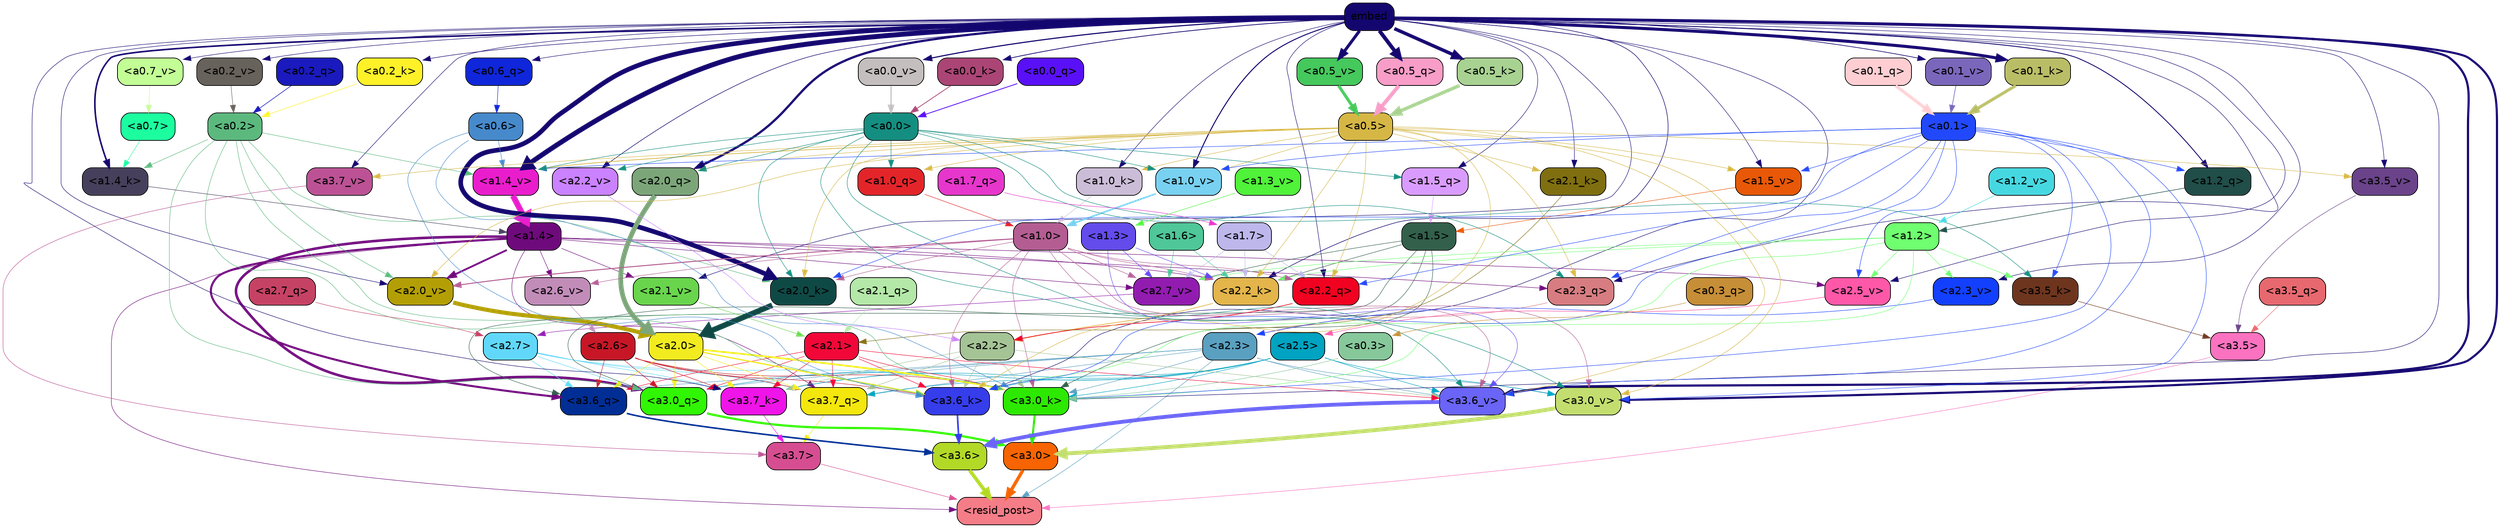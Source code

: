 strict digraph "" {
	graph [bgcolor=transparent,
		layout=dot,
		overlap=false,
		splines=true
	];
	"<a3.7>"	[color=black,
		fillcolor="#d64e91",
		fontname=Helvetica,
		shape=box,
		style="filled, rounded"];
	"<resid_post>"	[color=black,
		fillcolor="#f57d88",
		fontname=Helvetica,
		shape=box,
		style="filled, rounded"];
	"<a3.7>" -> "<resid_post>"	[color="#d64e91",
		penwidth=0.6];
	"<a3.6>"	[color=black,
		fillcolor="#b3d927",
		fontname=Helvetica,
		shape=box,
		style="filled, rounded"];
	"<a3.6>" -> "<resid_post>"	[color="#b3d927",
		penwidth=4.646730065345764];
	"<a3.5>"	[color=black,
		fillcolor="#fb72c0",
		fontname=Helvetica,
		shape=box,
		style="filled, rounded"];
	"<a3.5>" -> "<resid_post>"	[color="#fb72c0",
		penwidth=0.6];
	"<a3.0>"	[color=black,
		fillcolor="#f76401",
		fontname=Helvetica,
		shape=box,
		style="filled, rounded"];
	"<a3.0>" -> "<resid_post>"	[color="#f76401",
		penwidth=4.323132634162903];
	"<a2.3>"	[color=black,
		fillcolor="#5aa0c1",
		fontname=Helvetica,
		shape=box,
		style="filled, rounded"];
	"<a2.3>" -> "<resid_post>"	[color="#5aa0c1",
		penwidth=0.6];
	"<a3.7_q>"	[color=black,
		fillcolor="#f4e70d",
		fontname=Helvetica,
		shape=box,
		style="filled, rounded"];
	"<a2.3>" -> "<a3.7_q>"	[color="#5aa0c1",
		penwidth=0.6];
	"<a3.6_q>"	[color=black,
		fillcolor="#002e95",
		fontname=Helvetica,
		shape=box,
		style="filled, rounded"];
	"<a2.3>" -> "<a3.6_q>"	[color="#5aa0c1",
		penwidth=0.6];
	"<a3.0_q>"	[color=black,
		fillcolor="#31f603",
		fontname=Helvetica,
		shape=box,
		style="filled, rounded"];
	"<a2.3>" -> "<a3.0_q>"	[color="#5aa0c1",
		penwidth=0.6];
	"<a3.7_k>"	[color=black,
		fillcolor="#ef14e8",
		fontname=Helvetica,
		shape=box,
		style="filled, rounded"];
	"<a2.3>" -> "<a3.7_k>"	[color="#5aa0c1",
		penwidth=0.6];
	"<a3.0_k>"	[color=black,
		fillcolor="#2de901",
		fontname=Helvetica,
		shape=box,
		style="filled, rounded"];
	"<a2.3>" -> "<a3.0_k>"	[color="#5aa0c1",
		penwidth=0.6];
	"<a3.6_v>"	[color=black,
		fillcolor="#6a64f7",
		fontname=Helvetica,
		shape=box,
		style="filled, rounded"];
	"<a2.3>" -> "<a3.6_v>"	[color="#5aa0c1",
		penwidth=0.6];
	"<a3.0_v>"	[color=black,
		fillcolor="#c3de6f",
		fontname=Helvetica,
		shape=box,
		style="filled, rounded"];
	"<a2.3>" -> "<a3.0_v>"	[color="#5aa0c1",
		penwidth=0.6];
	"<a1.4>"	[color=black,
		fillcolor="#6f0a7c",
		fontname=Helvetica,
		shape=box,
		style="filled, rounded"];
	"<a1.4>" -> "<resid_post>"	[color="#6f0a7c",
		penwidth=0.6];
	"<a1.4>" -> "<a3.7_q>"	[color="#6f0a7c",
		penwidth=0.6];
	"<a1.4>" -> "<a3.6_q>"	[color="#6f0a7c",
		penwidth=2.700703263282776];
	"<a1.4>" -> "<a3.0_q>"	[color="#6f0a7c",
		penwidth=3.34255850315094];
	"<a2.3_q>"	[color=black,
		fillcolor="#d77d81",
		fontname=Helvetica,
		shape=box,
		style="filled, rounded"];
	"<a1.4>" -> "<a2.3_q>"	[color="#6f0a7c",
		penwidth=0.6];
	"<a2.2_k>"	[color=black,
		fillcolor="#e3b54b",
		fontname=Helvetica,
		shape=box,
		style="filled, rounded"];
	"<a1.4>" -> "<a2.2_k>"	[color="#6f0a7c",
		penwidth=0.6];
	"<a2.7_v>"	[color=black,
		fillcolor="#921cb0",
		fontname=Helvetica,
		shape=box,
		style="filled, rounded"];
	"<a1.4>" -> "<a2.7_v>"	[color="#6f0a7c",
		penwidth=0.6];
	"<a2.6_v>"	[color=black,
		fillcolor="#c28cb9",
		fontname=Helvetica,
		shape=box,
		style="filled, rounded"];
	"<a1.4>" -> "<a2.6_v>"	[color="#6f0a7c",
		penwidth=0.6];
	"<a2.5_v>"	[color=black,
		fillcolor="#ff58a8",
		fontname=Helvetica,
		shape=box,
		style="filled, rounded"];
	"<a1.4>" -> "<a2.5_v>"	[color="#6f0a7c",
		penwidth=0.6];
	"<a2.1_v>"	[color=black,
		fillcolor="#69d54d",
		fontname=Helvetica,
		shape=box,
		style="filled, rounded"];
	"<a1.4>" -> "<a2.1_v>"	[color="#6f0a7c",
		penwidth=0.6];
	"<a2.0_v>"	[color=black,
		fillcolor="#b39f05",
		fontname=Helvetica,
		shape=box,
		style="filled, rounded"];
	"<a1.4>" -> "<a2.0_v>"	[color="#6f0a7c",
		penwidth=2.387977123260498];
	"<a3.7_q>" -> "<a3.7>"	[color="#f4e70d",
		penwidth=0.6];
	"<a3.6_q>" -> "<a3.6>"	[color="#002e95",
		penwidth=2.03758105635643];
	"<a3.5_q>"	[color=black,
		fillcolor="#e8686f",
		fontname=Helvetica,
		shape=box,
		style="filled, rounded"];
	"<a3.5_q>" -> "<a3.5>"	[color="#e8686f",
		penwidth=0.6];
	"<a3.0_q>" -> "<a3.0>"	[color="#31f603",
		penwidth=2.8638100624084473];
	"<a3.7_k>" -> "<a3.7>"	[color="#ef14e8",
		penwidth=0.6];
	"<a3.6_k>"	[color=black,
		fillcolor="#363deb",
		fontname=Helvetica,
		shape=box,
		style="filled, rounded"];
	"<a3.6_k>" -> "<a3.6>"	[color="#363deb",
		penwidth=2.174198240041733];
	"<a3.5_k>"	[color=black,
		fillcolor="#6e351e",
		fontname=Helvetica,
		shape=box,
		style="filled, rounded"];
	"<a3.5_k>" -> "<a3.5>"	[color="#6e351e",
		penwidth=0.6];
	"<a3.0_k>" -> "<a3.0>"	[color="#2de901",
		penwidth=2.6274144649505615];
	"<a3.7_v>"	[color=black,
		fillcolor="#bc5295",
		fontname=Helvetica,
		shape=box,
		style="filled, rounded"];
	"<a3.7_v>" -> "<a3.7>"	[color="#bc5295",
		penwidth=0.6];
	"<a3.6_v>" -> "<a3.6>"	[color="#6a64f7",
		penwidth=5.002329230308533];
	"<a3.5_v>"	[color=black,
		fillcolor="#6a438a",
		fontname=Helvetica,
		shape=box,
		style="filled, rounded"];
	"<a3.5_v>" -> "<a3.5>"	[color="#6a438a",
		penwidth=0.6];
	"<a3.0_v>" -> "<a3.0>"	[color="#c3de6f",
		penwidth=5.188832879066467];
	"<a2.7>"	[color=black,
		fillcolor="#61d8fa",
		fontname=Helvetica,
		shape=box,
		style="filled, rounded"];
	"<a2.7>" -> "<a3.7_q>"	[color="#61d8fa",
		penwidth=0.6];
	"<a2.7>" -> "<a3.6_q>"	[color="#61d8fa",
		penwidth=0.6];
	"<a2.7>" -> "<a3.0_q>"	[color="#61d8fa",
		penwidth=0.6];
	"<a2.7>" -> "<a3.7_k>"	[color="#61d8fa",
		penwidth=0.6];
	"<a2.7>" -> "<a3.0_k>"	[color="#61d8fa",
		penwidth=0.6];
	"<a2.6>"	[color=black,
		fillcolor="#c71726",
		fontname=Helvetica,
		shape=box,
		style="filled, rounded"];
	"<a2.6>" -> "<a3.7_q>"	[color="#c71726",
		penwidth=0.6];
	"<a2.6>" -> "<a3.6_q>"	[color="#c71726",
		penwidth=0.6];
	"<a2.6>" -> "<a3.0_q>"	[color="#c71726",
		penwidth=0.6];
	"<a2.6>" -> "<a3.7_k>"	[color="#c71726",
		penwidth=0.6];
	"<a2.6>" -> "<a3.6_k>"	[color="#c71726",
		penwidth=0.6];
	"<a2.6>" -> "<a3.0_k>"	[color="#c71726",
		penwidth=0.6];
	"<a2.5>"	[color=black,
		fillcolor="#00a3c1",
		fontname=Helvetica,
		shape=box,
		style="filled, rounded"];
	"<a2.5>" -> "<a3.7_q>"	[color="#00a3c1",
		penwidth=0.6];
	"<a2.5>" -> "<a3.0_q>"	[color="#00a3c1",
		penwidth=0.6];
	"<a2.5>" -> "<a3.7_k>"	[color="#00a3c1",
		penwidth=0.6];
	"<a2.5>" -> "<a3.6_k>"	[color="#00a3c1",
		penwidth=0.6];
	"<a2.5>" -> "<a3.0_k>"	[color="#00a3c1",
		penwidth=0.6];
	"<a2.5>" -> "<a3.6_v>"	[color="#00a3c1",
		penwidth=0.6];
	"<a2.5>" -> "<a3.0_v>"	[color="#00a3c1",
		penwidth=0.6];
	"<a2.2>"	[color=black,
		fillcolor="#a5c495",
		fontname=Helvetica,
		shape=box,
		style="filled, rounded"];
	"<a2.2>" -> "<a3.7_q>"	[color="#a5c495",
		penwidth=0.6];
	"<a2.2>" -> "<a3.7_k>"	[color="#a5c495",
		penwidth=0.6];
	"<a2.2>" -> "<a3.6_k>"	[color="#a5c495",
		penwidth=0.6];
	"<a2.2>" -> "<a3.0_k>"	[color="#a5c495",
		penwidth=0.6];
	"<a2.2>" -> "<a3.6_v>"	[color="#a5c495",
		penwidth=0.6];
	"<a2.1>"	[color=black,
		fillcolor="#f20838",
		fontname=Helvetica,
		shape=box,
		style="filled, rounded"];
	"<a2.1>" -> "<a3.7_q>"	[color="#f20838",
		penwidth=0.6];
	"<a2.1>" -> "<a3.6_q>"	[color="#f20838",
		penwidth=0.6];
	"<a2.1>" -> "<a3.0_q>"	[color="#f20838",
		penwidth=0.6];
	"<a2.1>" -> "<a3.7_k>"	[color="#f20838",
		penwidth=0.6];
	"<a2.1>" -> "<a3.6_k>"	[color="#f20838",
		penwidth=0.6];
	"<a2.1>" -> "<a3.0_k>"	[color="#f20838",
		penwidth=0.6];
	"<a2.1>" -> "<a3.6_v>"	[color="#f20838",
		penwidth=0.6];
	"<a2.0>"	[color=black,
		fillcolor="#f2eb20",
		fontname=Helvetica,
		shape=box,
		style="filled, rounded"];
	"<a2.0>" -> "<a3.7_q>"	[color="#f2eb20",
		penwidth=0.6];
	"<a2.0>" -> "<a3.6_q>"	[color="#f2eb20",
		penwidth=0.6];
	"<a2.0>" -> "<a3.0_q>"	[color="#f2eb20",
		penwidth=0.6];
	"<a2.0>" -> "<a3.7_k>"	[color="#f2eb20",
		penwidth=0.6];
	"<a2.0>" -> "<a3.6_k>"	[color="#f2eb20",
		penwidth=1.6454488784074783];
	"<a2.0>" -> "<a3.0_k>"	[color="#f2eb20",
		penwidth=2.2218968719244003];
	"<a1.5>"	[color=black,
		fillcolor="#32604b",
		fontname=Helvetica,
		shape=box,
		style="filled, rounded"];
	"<a1.5>" -> "<a3.6_q>"	[color="#32604b",
		penwidth=0.6];
	"<a1.5>" -> "<a3.0_q>"	[color="#32604b",
		penwidth=0.6];
	"<a1.5>" -> "<a3.0_k>"	[color="#32604b",
		penwidth=0.6];
	"<a1.5>" -> "<a2.2_k>"	[color="#32604b",
		penwidth=0.6];
	"<a1.5>" -> "<a2.7_v>"	[color="#32604b",
		penwidth=0.6];
	"<a0.2>"	[color=black,
		fillcolor="#5cb97e",
		fontname=Helvetica,
		shape=box,
		style="filled, rounded"];
	"<a0.2>" -> "<a3.0_q>"	[color="#5cb97e",
		penwidth=0.6];
	"<a0.2>" -> "<a3.6_k>"	[color="#5cb97e",
		penwidth=0.6];
	"<a0.2>" -> "<a3.0_k>"	[color="#5cb97e",
		penwidth=0.6];
	"<a2.0_k>"	[color=black,
		fillcolor="#0f4945",
		fontname=Helvetica,
		shape=box,
		style="filled, rounded"];
	"<a0.2>" -> "<a2.0_k>"	[color="#5cb97e",
		penwidth=0.6];
	"<a0.2>" -> "<a2.0_v>"	[color="#5cb97e",
		penwidth=0.6];
	"<a1.4_k>"	[color=black,
		fillcolor="#46405c",
		fontname=Helvetica,
		shape=box,
		style="filled, rounded"];
	"<a0.2>" -> "<a1.4_k>"	[color="#5cb97e",
		penwidth=0.6];
	"<a1.4_v>"	[color=black,
		fillcolor="#ea1dcd",
		fontname=Helvetica,
		shape=box,
		style="filled, rounded"];
	"<a0.2>" -> "<a1.4_v>"	[color="#5cb97e",
		penwidth=0.6];
	embed	[color=black,
		fillcolor="#13066e",
		fontname=Helvetica,
		shape=box,
		style="filled, rounded"];
	embed -> "<a3.7_k>"	[color="#13066e",
		penwidth=0.6];
	embed -> "<a3.6_k>"	[color="#13066e",
		penwidth=0.6];
	embed -> "<a3.0_k>"	[color="#13066e",
		penwidth=0.6];
	embed -> "<a3.7_v>"	[color="#13066e",
		penwidth=0.6];
	embed -> "<a3.6_v>"	[color="#13066e",
		penwidth=2.8301228284835815];
	embed -> "<a3.5_v>"	[color="#13066e",
		penwidth=0.6];
	embed -> "<a3.0_v>"	[color="#13066e",
		penwidth=2.7660785913467407];
	embed -> "<a2.3_q>"	[color="#13066e",
		penwidth=0.6];
	"<a2.2_q>"	[color=black,
		fillcolor="#f10220",
		fontname=Helvetica,
		shape=box,
		style="filled, rounded"];
	embed -> "<a2.2_q>"	[color="#13066e",
		penwidth=0.6];
	"<a2.0_q>"	[color=black,
		fillcolor="#7ca67a",
		fontname=Helvetica,
		shape=box,
		style="filled, rounded"];
	embed -> "<a2.0_q>"	[color="#13066e",
		penwidth=2.918822765350342];
	embed -> "<a2.2_k>"	[color="#13066e",
		penwidth=0.7099294662475586];
	"<a2.1_k>"	[color=black,
		fillcolor="#806f10",
		fontname=Helvetica,
		shape=box,
		style="filled, rounded"];
	embed -> "<a2.1_k>"	[color="#13066e",
		penwidth=0.6];
	embed -> "<a2.0_k>"	[color="#13066e",
		penwidth=6.075345039367676];
	embed -> "<a2.5_v>"	[color="#13066e",
		penwidth=0.6];
	"<a2.3_v>"	[color=black,
		fillcolor="#1340ff",
		fontname=Helvetica,
		shape=box,
		style="filled, rounded"];
	embed -> "<a2.3_v>"	[color="#13066e",
		penwidth=0.6];
	"<a2.2_v>"	[color=black,
		fillcolor="#ca82fe",
		fontname=Helvetica,
		shape=box,
		style="filled, rounded"];
	embed -> "<a2.2_v>"	[color="#13066e",
		penwidth=0.6909599304199219];
	embed -> "<a2.1_v>"	[color="#13066e",
		penwidth=0.6];
	embed -> "<a2.0_v>"	[color="#13066e",
		penwidth=0.6];
	"<a1.5_q>"	[color=black,
		fillcolor="#d99cfe",
		fontname=Helvetica,
		shape=box,
		style="filled, rounded"];
	embed -> "<a1.5_q>"	[color="#13066e",
		penwidth=0.6];
	"<a1.2_q>"	[color=black,
		fillcolor="#214e49",
		fontname=Helvetica,
		shape=box,
		style="filled, rounded"];
	embed -> "<a1.2_q>"	[color="#13066e",
		penwidth=1.1075286865234375];
	embed -> "<a1.4_k>"	[color="#13066e",
		penwidth=2.043105125427246];
	"<a1.0_k>"	[color=black,
		fillcolor="#cbbdd7",
		fontname=Helvetica,
		shape=box,
		style="filled, rounded"];
	embed -> "<a1.0_k>"	[color="#13066e",
		penwidth=0.6];
	"<a1.5_v>"	[color=black,
		fillcolor="#e85807",
		fontname=Helvetica,
		shape=box,
		style="filled, rounded"];
	embed -> "<a1.5_v>"	[color="#13066e",
		penwidth=0.6];
	embed -> "<a1.4_v>"	[color="#13066e",
		penwidth=6.46385931968689];
	"<a1.0_v>"	[color=black,
		fillcolor="#78d1f1",
		fontname=Helvetica,
		shape=box,
		style="filled, rounded"];
	embed -> "<a1.0_v>"	[color="#13066e",
		penwidth=1.273291826248169];
	"<a0.6_q>"	[color=black,
		fillcolor="#0f26da",
		fontname=Helvetica,
		shape=box,
		style="filled, rounded"];
	embed -> "<a0.6_q>"	[color="#13066e",
		penwidth=0.6];
	"<a0.5_q>"	[color=black,
		fillcolor="#f89dc7",
		fontname=Helvetica,
		shape=box,
		style="filled, rounded"];
	embed -> "<a0.5_q>"	[color="#13066e",
		penwidth=4.941530704498291];
	"<a0.5_k>"	[color=black,
		fillcolor="#a8d291",
		fontname=Helvetica,
		shape=box,
		style="filled, rounded"];
	embed -> "<a0.5_k>"	[color="#13066e",
		penwidth=4.426396369934082];
	"<a0.2_k>"	[color=black,
		fillcolor="#fff128",
		fontname=Helvetica,
		shape=box,
		style="filled, rounded"];
	embed -> "<a0.2_k>"	[color="#13066e",
		penwidth=0.6546797752380371];
	"<a0.1_k>"	[color=black,
		fillcolor="#b9be66",
		fontname=Helvetica,
		shape=box,
		style="filled, rounded"];
	embed -> "<a0.1_k>"	[color="#13066e",
		penwidth=3.930372714996338];
	"<a0.0_k>"	[color=black,
		fillcolor="#ab4575",
		fontname=Helvetica,
		shape=box,
		style="filled, rounded"];
	embed -> "<a0.0_k>"	[color="#13066e",
		penwidth=0.9408226013183594];
	"<a0.7_v>"	[color=black,
		fillcolor="#c2fe95",
		fontname=Helvetica,
		shape=box,
		style="filled, rounded"];
	embed -> "<a0.7_v>"	[color="#13066e",
		penwidth=0.6];
	"<a0.5_v>"	[color=black,
		fillcolor="#45c85c",
		fontname=Helvetica,
		shape=box,
		style="filled, rounded"];
	embed -> "<a0.5_v>"	[color="#13066e",
		penwidth=3.920696496963501];
	"<a0.2_v>"	[color=black,
		fillcolor="#68625c",
		fontname=Helvetica,
		shape=box,
		style="filled, rounded"];
	embed -> "<a0.2_v>"	[color="#13066e",
		penwidth=0.6];
	"<a0.1_v>"	[color=black,
		fillcolor="#7a67bc",
		fontname=Helvetica,
		shape=box,
		style="filled, rounded"];
	embed -> "<a0.1_v>"	[color="#13066e",
		penwidth=0.8145098686218262];
	"<a0.0_v>"	[color=black,
		fillcolor="#c4bebe",
		fontname=Helvetica,
		shape=box,
		style="filled, rounded"];
	embed -> "<a0.0_v>"	[color="#13066e",
		penwidth=1.426530361175537];
	"<a1.2>"	[color=black,
		fillcolor="#6fff70",
		fontname=Helvetica,
		shape=box,
		style="filled, rounded"];
	"<a1.2>" -> "<a3.6_k>"	[color="#6fff70",
		penwidth=0.6];
	"<a1.2>" -> "<a3.5_k>"	[color="#6fff70",
		penwidth=0.6];
	"<a1.2>" -> "<a3.0_k>"	[color="#6fff70",
		penwidth=0.6];
	"<a1.2>" -> "<a2.2_k>"	[color="#6fff70",
		penwidth=0.6];
	"<a1.2>" -> "<a2.7_v>"	[color="#6fff70",
		penwidth=0.6];
	"<a1.2>" -> "<a2.5_v>"	[color="#6fff70",
		penwidth=0.6];
	"<a1.2>" -> "<a2.3_v>"	[color="#6fff70",
		penwidth=0.6];
	"<a1.0>"	[color=black,
		fillcolor="#b45d93",
		fontname=Helvetica,
		shape=box,
		style="filled, rounded"];
	"<a1.0>" -> "<a3.6_k>"	[color="#b45d93",
		penwidth=0.6];
	"<a1.0>" -> "<a3.0_k>"	[color="#b45d93",
		penwidth=0.6];
	"<a1.0>" -> "<a3.6_v>"	[color="#b45d93",
		penwidth=0.6];
	"<a1.0>" -> "<a3.0_v>"	[color="#b45d93",
		penwidth=0.6];
	"<a1.0>" -> "<a2.2_q>"	[color="#b45d93",
		penwidth=0.6];
	"<a1.0>" -> "<a2.2_k>"	[color="#b45d93",
		penwidth=0.6];
	"<a1.0>" -> "<a2.0_k>"	[color="#b45d93",
		penwidth=0.6];
	"<a1.0>" -> "<a2.7_v>"	[color="#b45d93",
		penwidth=0.6];
	"<a1.0>" -> "<a2.6_v>"	[color="#b45d93",
		penwidth=0.6];
	"<a1.0>" -> "<a2.0_v>"	[color="#b45d93",
		penwidth=1.2435333728790283];
	"<a0.6>"	[color=black,
		fillcolor="#468acc",
		fontname=Helvetica,
		shape=box,
		style="filled, rounded"];
	"<a0.6>" -> "<a3.6_k>"	[color="#468acc",
		penwidth=0.6];
	"<a0.6>" -> "<a3.0_k>"	[color="#468acc",
		penwidth=0.6];
	"<a0.6>" -> "<a1.4_v>"	[color="#468acc",
		penwidth=0.6];
	"<a0.5>"	[color=black,
		fillcolor="#d6b745",
		fontname=Helvetica,
		shape=box,
		style="filled, rounded"];
	"<a0.5>" -> "<a3.6_k>"	[color="#d6b745",
		penwidth=0.6];
	"<a0.5>" -> "<a3.7_v>"	[color="#d6b745",
		penwidth=0.6];
	"<a0.5>" -> "<a3.6_v>"	[color="#d6b745",
		penwidth=0.6];
	"<a0.5>" -> "<a3.5_v>"	[color="#d6b745",
		penwidth=0.6];
	"<a0.5>" -> "<a3.0_v>"	[color="#d6b745",
		penwidth=0.6124261617660522];
	"<a0.5>" -> "<a2.3_q>"	[color="#d6b745",
		penwidth=0.6];
	"<a0.5>" -> "<a2.2_q>"	[color="#d6b745",
		penwidth=0.6];
	"<a0.5>" -> "<a2.0_q>"	[color="#d6b745",
		penwidth=0.6];
	"<a0.5>" -> "<a2.2_k>"	[color="#d6b745",
		penwidth=0.6];
	"<a0.5>" -> "<a2.1_k>"	[color="#d6b745",
		penwidth=0.6];
	"<a0.5>" -> "<a2.0_k>"	[color="#d6b745",
		penwidth=0.6112704277038574];
	"<a0.5>" -> "<a2.0_v>"	[color="#d6b745",
		penwidth=0.6];
	"<a1.0_q>"	[color=black,
		fillcolor="#e3252a",
		fontname=Helvetica,
		shape=box,
		style="filled, rounded"];
	"<a0.5>" -> "<a1.0_q>"	[color="#d6b745",
		penwidth=0.6];
	"<a0.5>" -> "<a1.0_k>"	[color="#d6b745",
		penwidth=0.6];
	"<a0.5>" -> "<a1.5_v>"	[color="#d6b745",
		penwidth=0.6];
	"<a0.5>" -> "<a1.4_v>"	[color="#d6b745",
		penwidth=0.9145197868347168];
	"<a0.5>" -> "<a1.0_v>"	[color="#d6b745",
		penwidth=0.6];
	"<a0.1>"	[color=black,
		fillcolor="#2148fb",
		fontname=Helvetica,
		shape=box,
		style="filled, rounded"];
	"<a0.1>" -> "<a3.6_k>"	[color="#2148fb",
		penwidth=0.6];
	"<a0.1>" -> "<a3.5_k>"	[color="#2148fb",
		penwidth=0.6];
	"<a0.1>" -> "<a3.0_k>"	[color="#2148fb",
		penwidth=0.6];
	"<a0.1>" -> "<a3.6_v>"	[color="#2148fb",
		penwidth=0.6];
	"<a0.1>" -> "<a3.0_v>"	[color="#2148fb",
		penwidth=0.6];
	"<a0.1>" -> "<a2.3_q>"	[color="#2148fb",
		penwidth=0.6];
	"<a0.1>" -> "<a2.2_q>"	[color="#2148fb",
		penwidth=0.6];
	"<a0.1>" -> "<a2.0_k>"	[color="#2148fb",
		penwidth=0.6];
	"<a0.1>" -> "<a2.5_v>"	[color="#2148fb",
		penwidth=0.6];
	"<a0.1>" -> "<a1.2_q>"	[color="#2148fb",
		penwidth=0.6];
	"<a0.1>" -> "<a1.5_v>"	[color="#2148fb",
		penwidth=0.6];
	"<a0.1>" -> "<a1.4_v>"	[color="#2148fb",
		penwidth=0.6];
	"<a0.1>" -> "<a1.0_v>"	[color="#2148fb",
		penwidth=0.6];
	"<a0.0>"	[color=black,
		fillcolor="#148e80",
		fontname=Helvetica,
		shape=box,
		style="filled, rounded"];
	"<a0.0>" -> "<a3.5_k>"	[color="#148e80",
		penwidth=0.6];
	"<a0.0>" -> "<a3.6_v>"	[color="#148e80",
		penwidth=0.6];
	"<a0.0>" -> "<a3.0_v>"	[color="#148e80",
		penwidth=0.6];
	"<a0.0>" -> "<a2.3_q>"	[color="#148e80",
		penwidth=0.6];
	"<a0.0>" -> "<a2.0_q>"	[color="#148e80",
		penwidth=0.6];
	"<a0.0>" -> "<a2.0_k>"	[color="#148e80",
		penwidth=0.6];
	"<a0.0>" -> "<a2.2_v>"	[color="#148e80",
		penwidth=0.6];
	"<a0.0>" -> "<a1.5_q>"	[color="#148e80",
		penwidth=0.6];
	"<a0.0>" -> "<a1.0_q>"	[color="#148e80",
		penwidth=0.6];
	"<a0.0>" -> "<a1.4_v>"	[color="#148e80",
		penwidth=0.6];
	"<a0.0>" -> "<a1.0_v>"	[color="#148e80",
		penwidth=0.6];
	"<a0.3>"	[color=black,
		fillcolor="#87c89b",
		fontname=Helvetica,
		shape=box,
		style="filled, rounded"];
	"<a0.3>" -> "<a3.0_k>"	[color="#87c89b",
		penwidth=0.6];
	"<a1.3>"	[color=black,
		fillcolor="#634bec",
		fontname=Helvetica,
		shape=box,
		style="filled, rounded"];
	"<a1.3>" -> "<a3.6_v>"	[color="#634bec",
		penwidth=0.6];
	"<a1.3>" -> "<a2.2_k>"	[color="#634bec",
		penwidth=0.6];
	"<a1.3>" -> "<a2.7_v>"	[color="#634bec",
		penwidth=0.6];
	"<a2.7_q>"	[color=black,
		fillcolor="#c64264",
		fontname=Helvetica,
		shape=box,
		style="filled, rounded"];
	"<a2.7_q>" -> "<a2.7>"	[color="#c64264",
		penwidth=0.6];
	"<a2.3_q>" -> "<a2.3>"	[color="#d77d81",
		penwidth=0.6];
	"<a2.2_q>" -> "<a2.2>"	[color="#f10220",
		penwidth=0.8114519119262695];
	"<a2.1_q>"	[color=black,
		fillcolor="#b4e8a8",
		fontname=Helvetica,
		shape=box,
		style="filled, rounded"];
	"<a2.1_q>" -> "<a2.1>"	[color="#b4e8a8",
		penwidth=0.6];
	"<a2.0_q>" -> "<a2.0>"	[color="#7ca67a",
		penwidth=6.2323237657547];
	"<a2.2_k>" -> "<a2.2>"	[color="#e3b54b",
		penwidth=0.9331893920898438];
	"<a2.1_k>" -> "<a2.1>"	[color="#806f10",
		penwidth=0.6];
	"<a2.0_k>" -> "<a2.0>"	[color="#0f4945",
		penwidth=7.158664226531982];
	"<a2.7_v>" -> "<a2.7>"	[color="#921cb0",
		penwidth=0.6];
	"<a2.6_v>" -> "<a2.6>"	[color="#c28cb9",
		penwidth=0.6];
	"<a2.5_v>" -> "<a2.5>"	[color="#ff58a8",
		penwidth=0.6657319068908691];
	"<a2.3_v>" -> "<a2.3>"	[color="#1340ff",
		penwidth=0.6];
	"<a2.2_v>" -> "<a2.2>"	[color="#ca82fe",
		penwidth=0.6];
	"<a2.1_v>" -> "<a2.1>"	[color="#69d54d",
		penwidth=0.6];
	"<a2.0_v>" -> "<a2.0>"	[color="#b39f05",
		penwidth=5.380099236965179];
	"<a1.7>"	[color=black,
		fillcolor="#bdb7eb",
		fontname=Helvetica,
		shape=box,
		style="filled, rounded"];
	"<a1.7>" -> "<a2.2_q>"	[color="#bdb7eb",
		penwidth=0.6];
	"<a1.7>" -> "<a2.2_k>"	[color="#bdb7eb",
		penwidth=0.6];
	"<a1.7>" -> "<a2.7_v>"	[color="#bdb7eb",
		penwidth=0.6];
	"<a1.6>"	[color=black,
		fillcolor="#4fc798",
		fontname=Helvetica,
		shape=box,
		style="filled, rounded"];
	"<a1.6>" -> "<a2.2_k>"	[color="#4fc798",
		penwidth=0.6];
	"<a1.6>" -> "<a2.7_v>"	[color="#4fc798",
		penwidth=0.6];
	"<a1.7_q>"	[color=black,
		fillcolor="#e736cc",
		fontname=Helvetica,
		shape=box,
		style="filled, rounded"];
	"<a1.7_q>" -> "<a1.7>"	[color="#e736cc",
		penwidth=0.6];
	"<a1.5_q>" -> "<a1.5>"	[color="#d99cfe",
		penwidth=0.6];
	"<a1.2_q>" -> "<a1.2>"	[color="#214e49",
		penwidth=0.6965713500976562];
	"<a1.0_q>" -> "<a1.0>"	[color="#e3252a",
		penwidth=0.6];
	"<a1.4_k>" -> "<a1.4>"	[color="#46405c",
		penwidth=0.6];
	"<a1.0_k>" -> "<a1.0>"	[color="#cbbdd7",
		penwidth=0.6];
	"<a1.5_v>" -> "<a1.5>"	[color="#e85807",
		penwidth=0.6];
	"<a1.4_v>" -> "<a1.4>"	[color="#ea1dcd",
		penwidth=7.649995803833008];
	"<a1.3_v>"	[color=black,
		fillcolor="#50f23a",
		fontname=Helvetica,
		shape=box,
		style="filled, rounded"];
	"<a1.3_v>" -> "<a1.3>"	[color="#50f23a",
		penwidth=0.6];
	"<a1.2_v>"	[color=black,
		fillcolor="#46d8e1",
		fontname=Helvetica,
		shape=box,
		style="filled, rounded"];
	"<a1.2_v>" -> "<a1.2>"	[color="#46d8e1",
		penwidth=0.6];
	"<a1.0_v>" -> "<a1.0>"	[color="#78d1f1",
		penwidth=2.050852060317993];
	"<a0.7>"	[color=black,
		fillcolor="#1cfda0",
		fontname=Helvetica,
		shape=box,
		style="filled, rounded"];
	"<a0.7>" -> "<a1.4_k>"	[color="#1cfda0",
		penwidth=0.6];
	"<a0.6_q>" -> "<a0.6>"	[color="#0f26da",
		penwidth=0.6];
	"<a0.5_q>" -> "<a0.5>"	[color="#f89dc7",
		penwidth=4.9415271282196045];
	"<a0.3_q>"	[color=black,
		fillcolor="#c68e37",
		fontname=Helvetica,
		shape=box,
		style="filled, rounded"];
	"<a0.3_q>" -> "<a0.3>"	[color="#c68e37",
		penwidth=0.6];
	"<a0.2_q>"	[color=black,
		fillcolor="#1a1abe",
		fontname=Helvetica,
		shape=box,
		style="filled, rounded"];
	"<a0.2_q>" -> "<a0.2>"	[color="#1a1abe",
		penwidth=0.7393593788146973];
	"<a0.1_q>"	[color=black,
		fillcolor="#ffced2",
		fontname=Helvetica,
		shape=box,
		style="filled, rounded"];
	"<a0.1_q>" -> "<a0.1>"	[color="#ffced2",
		penwidth=4.0437469482421875];
	"<a0.0_q>"	[color=black,
		fillcolor="#5910f7",
		fontname=Helvetica,
		shape=box,
		style="filled, rounded"];
	"<a0.0_q>" -> "<a0.0>"	[color="#5910f7",
		penwidth=1.0526800155639648];
	"<a0.5_k>" -> "<a0.5>"	[color="#a8d291",
		penwidth=4.382697105407715];
	"<a0.2_k>" -> "<a0.2>"	[color="#fff128",
		penwidth=0.6394491195678711];
	"<a0.1_k>" -> "<a0.1>"	[color="#b9be66",
		penwidth=3.9428932666778564];
	"<a0.0_k>" -> "<a0.0>"	[color="#ab4575",
		penwidth=0.9280776977539062];
	"<a0.7_v>" -> "<a0.7>"	[color="#c2fe95",
		penwidth=0.6];
	"<a0.5_v>" -> "<a0.5>"	[color="#45c85c",
		penwidth=3.8846328258514404];
	"<a0.2_v>" -> "<a0.2>"	[color="#68625c",
		penwidth=0.6];
	"<a0.1_v>" -> "<a0.1>"	[color="#7a67bc",
		penwidth=0.8284716606140137];
	"<a0.0_v>" -> "<a0.0>"	[color="#c4bebe",
		penwidth=1.44976806640625];
}
